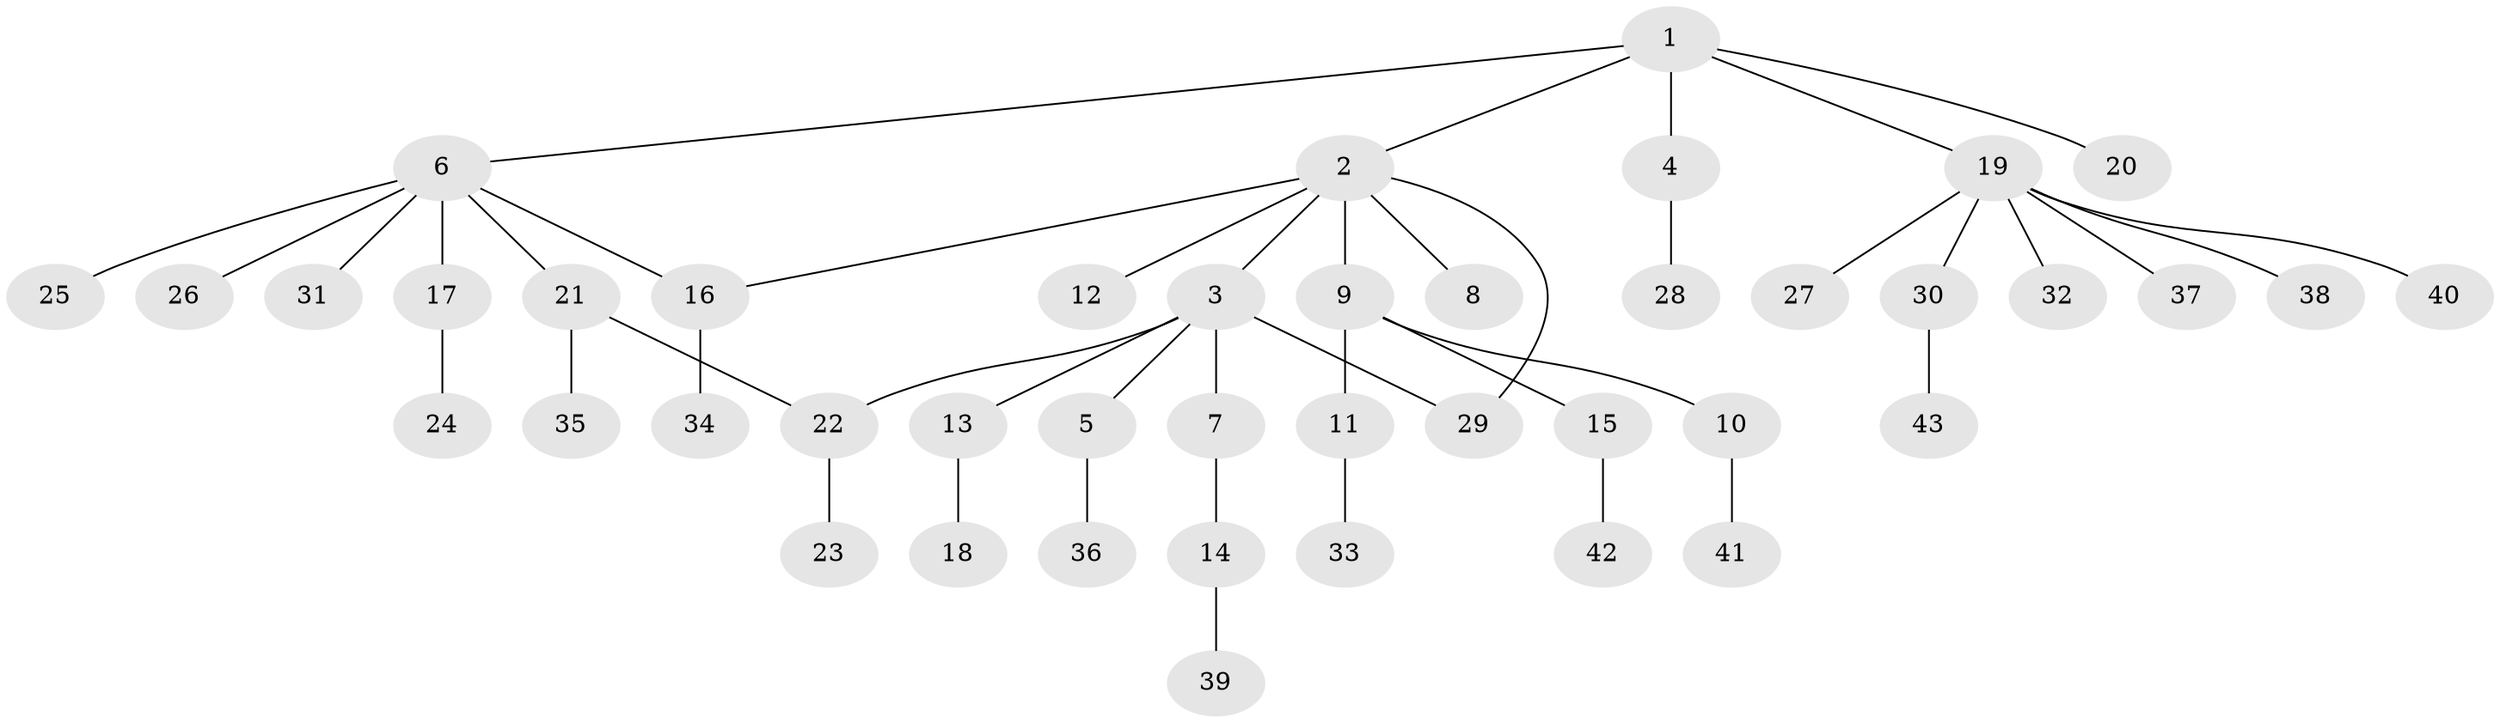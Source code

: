 // original degree distribution, {12: 0.011904761904761904, 8: 0.03571428571428571, 11: 0.011904761904761904, 1: 0.6071428571428571, 3: 0.10714285714285714, 2: 0.19047619047619047, 7: 0.011904761904761904, 4: 0.023809523809523808}
// Generated by graph-tools (version 1.1) at 2025/35/03/09/25 02:35:47]
// undirected, 43 vertices, 45 edges
graph export_dot {
graph [start="1"]
  node [color=gray90,style=filled];
  1;
  2;
  3;
  4;
  5;
  6;
  7;
  8;
  9;
  10;
  11;
  12;
  13;
  14;
  15;
  16;
  17;
  18;
  19;
  20;
  21;
  22;
  23;
  24;
  25;
  26;
  27;
  28;
  29;
  30;
  31;
  32;
  33;
  34;
  35;
  36;
  37;
  38;
  39;
  40;
  41;
  42;
  43;
  1 -- 2 [weight=1.0];
  1 -- 4 [weight=7.0];
  1 -- 6 [weight=1.0];
  1 -- 19 [weight=1.0];
  1 -- 20 [weight=1.0];
  2 -- 3 [weight=1.0];
  2 -- 8 [weight=1.0];
  2 -- 9 [weight=1.0];
  2 -- 12 [weight=1.0];
  2 -- 16 [weight=1.0];
  2 -- 29 [weight=1.0];
  3 -- 5 [weight=1.0];
  3 -- 7 [weight=5.0];
  3 -- 13 [weight=1.0];
  3 -- 22 [weight=1.0];
  3 -- 29 [weight=1.0];
  4 -- 28 [weight=1.0];
  5 -- 36 [weight=1.0];
  6 -- 16 [weight=1.0];
  6 -- 17 [weight=1.0];
  6 -- 21 [weight=1.0];
  6 -- 25 [weight=1.0];
  6 -- 26 [weight=1.0];
  6 -- 31 [weight=1.0];
  7 -- 14 [weight=1.0];
  9 -- 10 [weight=1.0];
  9 -- 11 [weight=3.0];
  9 -- 15 [weight=1.0];
  10 -- 41 [weight=1.0];
  11 -- 33 [weight=1.0];
  13 -- 18 [weight=1.0];
  14 -- 39 [weight=1.0];
  15 -- 42 [weight=1.0];
  16 -- 34 [weight=2.0];
  17 -- 24 [weight=2.0];
  19 -- 27 [weight=1.0];
  19 -- 30 [weight=1.0];
  19 -- 32 [weight=1.0];
  19 -- 37 [weight=1.0];
  19 -- 38 [weight=1.0];
  19 -- 40 [weight=1.0];
  21 -- 22 [weight=1.0];
  21 -- 35 [weight=1.0];
  22 -- 23 [weight=1.0];
  30 -- 43 [weight=1.0];
}

